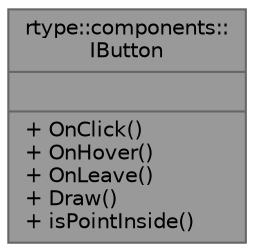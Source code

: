 digraph "rtype::components::IButton"
{
 // LATEX_PDF_SIZE
  bgcolor="transparent";
  edge [fontname=Helvetica,fontsize=10,labelfontname=Helvetica,labelfontsize=10];
  node [fontname=Helvetica,fontsize=10,shape=box,height=0.2,width=0.4];
  Node1 [shape=record,label="{rtype::components::\lIButton\n||+ OnClick()\l+ OnHover()\l+ OnLeave()\l+ Draw()\l+ isPointInside()\l}",height=0.2,width=0.4,color="gray40", fillcolor="grey60", style="filled", fontcolor="black",tooltip="This class is the base class for all the button interface."];
}
